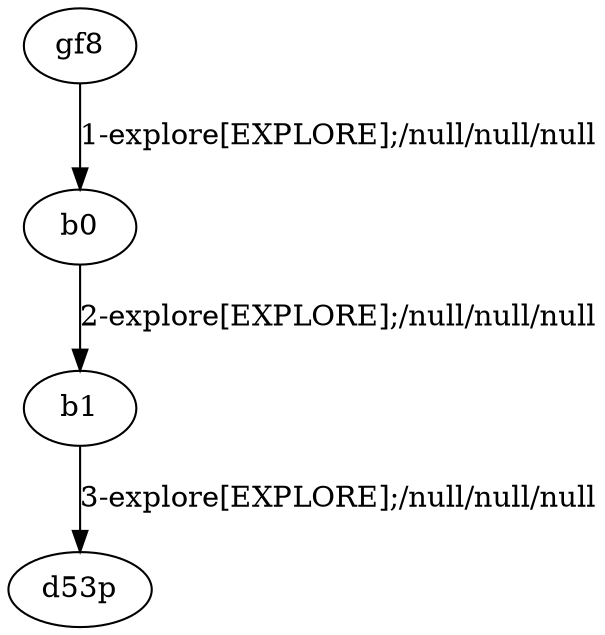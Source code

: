 # Total number of goals covered by this test: 1
# b1 --> d53p

digraph g {
"gf8" -> "b0" [label = "1-explore[EXPLORE];/null/null/null"];
"b0" -> "b1" [label = "2-explore[EXPLORE];/null/null/null"];
"b1" -> "d53p" [label = "3-explore[EXPLORE];/null/null/null"];
}